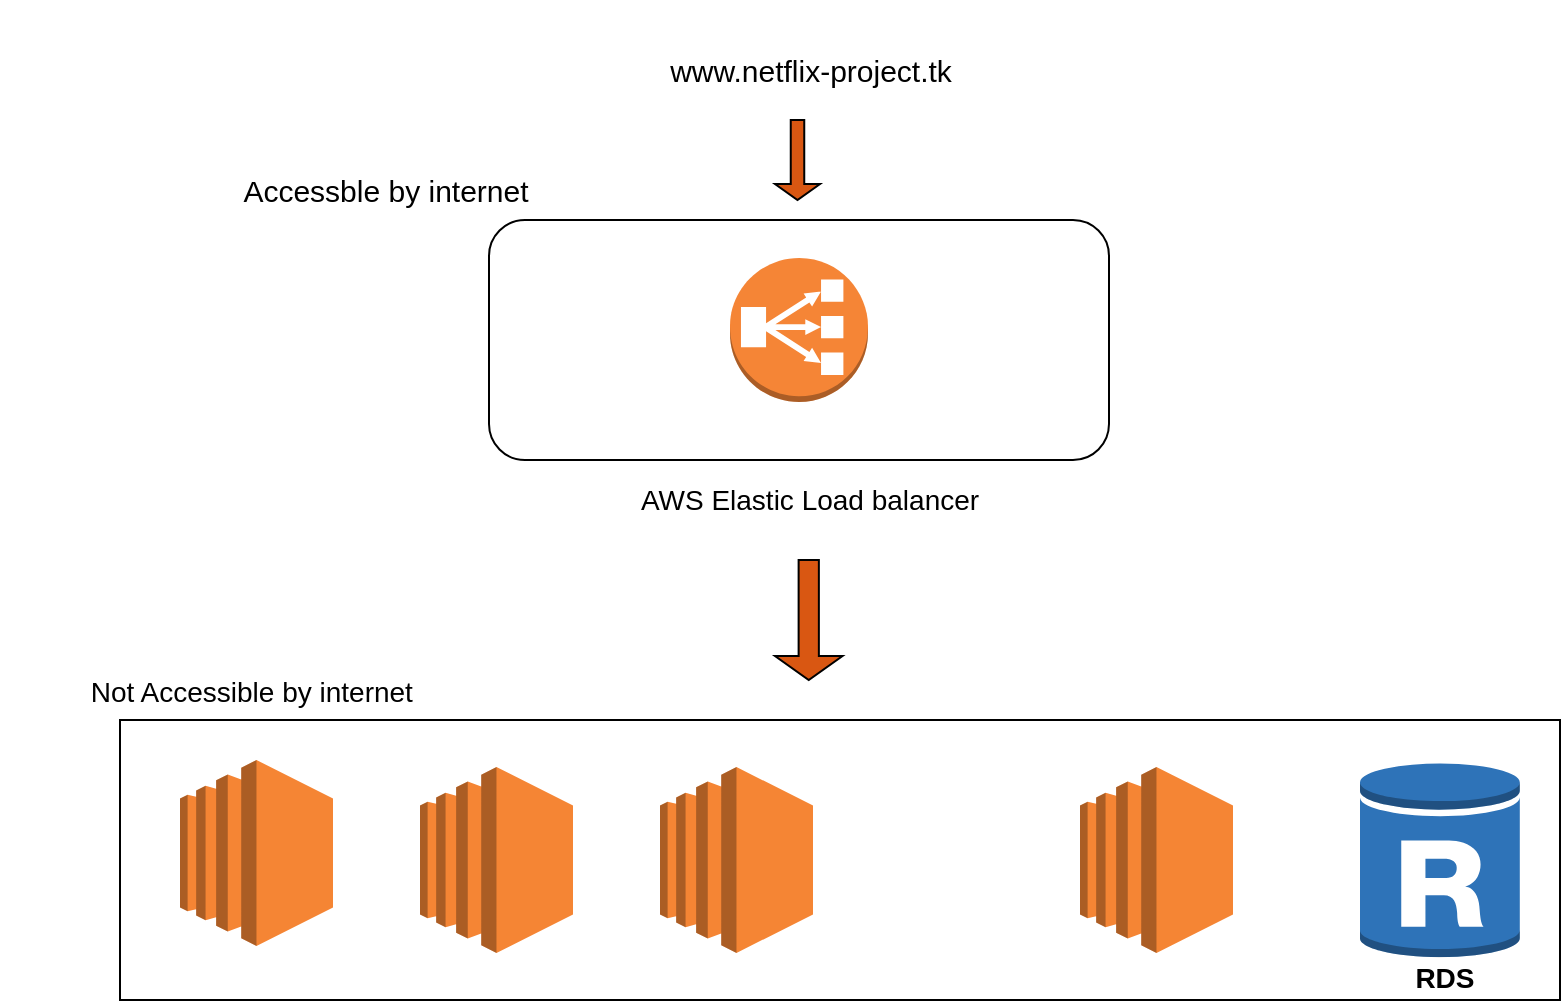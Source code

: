 <mxfile version="20.8.13" type="github">
  <diagram name="Page-1" id="MsND9GA0Fn4REQygRr0s">
    <mxGraphModel dx="1621" dy="430" grid="1" gridSize="10" guides="1" tooltips="1" connect="1" arrows="1" fold="1" page="1" pageScale="1" pageWidth="827" pageHeight="1169" math="0" shadow="0">
      <root>
        <mxCell id="0" />
        <mxCell id="1" parent="0" />
        <mxCell id="d8mEfjlUiiWxCzADIsED-1" value="" style="rounded=1;whiteSpace=wrap;html=1;labelPosition=center;verticalLabelPosition=top;align=left;verticalAlign=bottom;" vertex="1" parent="1">
          <mxGeometry x="224.5" y="110" width="310" height="120" as="geometry" />
        </mxCell>
        <mxCell id="d8mEfjlUiiWxCzADIsED-2" value="" style="outlineConnect=0;dashed=0;verticalLabelPosition=bottom;verticalAlign=top;align=center;html=1;shape=mxgraph.aws3.classic_load_balancer;fillColor=#F58536;gradientColor=none;fontFamily=Helvetica;" vertex="1" parent="1">
          <mxGeometry x="345" y="129" width="69" height="72" as="geometry" />
        </mxCell>
        <mxCell id="d8mEfjlUiiWxCzADIsED-3" value="www.netflix-project.tk" style="text;strokeColor=none;align=center;fillColor=none;html=1;verticalAlign=middle;whiteSpace=wrap;rounded=0;fontFamily=Helvetica;fontSize=15;" vertex="1" parent="1">
          <mxGeometry x="291" width="189" height="70" as="geometry" />
        </mxCell>
        <mxCell id="d8mEfjlUiiWxCzADIsED-5" value="Accessble by internet" style="text;strokeColor=none;align=center;fillColor=none;html=1;verticalAlign=middle;whiteSpace=wrap;rounded=0;fontSize=15;fontFamily=Helvetica;" vertex="1" parent="1">
          <mxGeometry x="64.5" y="70" width="215.5" height="50" as="geometry" />
        </mxCell>
        <mxCell id="d8mEfjlUiiWxCzADIsED-6" value="AWS Elastic Load balancer" style="text;strokeColor=none;align=center;fillColor=none;html=1;verticalAlign=middle;whiteSpace=wrap;rounded=0;fontSize=14;fontFamily=Helvetica;" vertex="1" parent="1">
          <mxGeometry x="260" y="210" width="250" height="80" as="geometry" />
        </mxCell>
        <mxCell id="d8mEfjlUiiWxCzADIsED-7" value="&amp;nbsp; &amp;nbsp; &amp;nbsp; &amp;nbsp; &amp;nbsp; &amp;nbsp; &amp;nbsp; &amp;nbsp; &amp;nbsp; &amp;nbsp; &amp;nbsp; &amp;nbsp; &amp;nbsp; &amp;nbsp; &amp;nbsp; &amp;nbsp; &amp;nbsp; &amp;nbsp; &amp;nbsp; &amp;nbsp; &amp;nbsp; &amp;nbsp; &amp;nbsp; &amp;nbsp; &amp;nbsp; &amp;nbsp; &amp;nbsp; &amp;nbsp; &amp;nbsp; &amp;nbsp; &amp;nbsp; &amp;nbsp; &amp;nbsp; &amp;nbsp; &amp;nbsp; &amp;nbsp; &amp;nbsp; &amp;nbsp; &amp;nbsp; &amp;nbsp; &amp;nbsp; &amp;nbsp; &amp;nbsp; &amp;nbsp; &amp;nbsp; &amp;nbsp; &amp;nbsp; &amp;nbsp; &amp;nbsp; &amp;nbsp; &amp;nbsp; &amp;nbsp; &amp;nbsp; &amp;nbsp; &amp;nbsp; &amp;nbsp; &amp;nbsp; &amp;nbsp; &amp;nbsp; &amp;nbsp; &amp;nbsp; &amp;nbsp; &amp;nbsp; &amp;nbsp; &amp;nbsp; &amp;nbsp; &amp;nbsp; &amp;nbsp; &amp;nbsp; &amp;nbsp; &amp;nbsp; &amp;nbsp; &amp;nbsp; &amp;nbsp; &amp;nbsp; &amp;nbsp; &amp;nbsp; &amp;nbsp; &amp;nbsp; &amp;nbsp; &amp;nbsp; &amp;nbsp; &amp;nbsp; &lt;b&gt;RDS&lt;/b&gt;" style="rounded=0;whiteSpace=wrap;html=1;fontFamily=Helvetica;fontSize=14;align=left;verticalAlign=bottom;horizontal=1;" vertex="1" parent="1">
          <mxGeometry x="40" y="360" width="720" height="140" as="geometry" />
        </mxCell>
        <mxCell id="d8mEfjlUiiWxCzADIsED-9" value="&lt;font style=&quot;font-size: 14px;&quot;&gt;Not Accessible by internet&lt;/font&gt;&amp;nbsp;" style="text;strokeColor=none;align=center;fillColor=none;html=1;verticalAlign=middle;whiteSpace=wrap;rounded=0;fontSize=15;fontFamily=Helvetica;" vertex="1" parent="1">
          <mxGeometry x="-20" y="320" width="255.5" height="50" as="geometry" />
        </mxCell>
        <mxCell id="d8mEfjlUiiWxCzADIsED-10" value="" style="outlineConnect=0;dashed=0;verticalLabelPosition=bottom;verticalAlign=top;align=center;html=1;shape=mxgraph.aws3.ec2;fillColor=#F58534;gradientColor=none;fontFamily=Helvetica;fontSize=14;" vertex="1" parent="1">
          <mxGeometry x="70" y="380" width="76.5" height="93" as="geometry" />
        </mxCell>
        <mxCell id="d8mEfjlUiiWxCzADIsED-11" value="" style="outlineConnect=0;dashed=0;verticalLabelPosition=bottom;verticalAlign=top;align=center;html=1;shape=mxgraph.aws3.ec2;fillColor=#F58534;gradientColor=none;fontFamily=Helvetica;fontSize=14;" vertex="1" parent="1">
          <mxGeometry x="190" y="383.5" width="76.5" height="93" as="geometry" />
        </mxCell>
        <mxCell id="d8mEfjlUiiWxCzADIsED-12" value="" style="outlineConnect=0;dashed=0;verticalLabelPosition=bottom;verticalAlign=top;align=center;html=1;shape=mxgraph.aws3.ec2;fillColor=#F58534;gradientColor=none;fontFamily=Helvetica;fontSize=14;" vertex="1" parent="1">
          <mxGeometry x="310" y="383.5" width="76.5" height="93" as="geometry" />
        </mxCell>
        <mxCell id="d8mEfjlUiiWxCzADIsED-13" value="" style="outlineConnect=0;dashed=0;verticalLabelPosition=bottom;verticalAlign=top;align=center;html=1;shape=mxgraph.aws3.ec2;fillColor=#F58534;gradientColor=none;fontFamily=Helvetica;fontSize=14;" vertex="1" parent="1">
          <mxGeometry x="520" y="383.5" width="76.5" height="93" as="geometry" />
        </mxCell>
        <mxCell id="d8mEfjlUiiWxCzADIsED-15" value="" style="outlineConnect=0;dashed=0;verticalLabelPosition=bottom;verticalAlign=top;align=center;html=1;shape=mxgraph.aws3.rds_db_instance_read_replica;fillColor=#2E73B8;gradientColor=none;fontFamily=Helvetica;fontSize=14;" vertex="1" parent="1">
          <mxGeometry x="660" y="380" width="80" height="100" as="geometry" />
        </mxCell>
        <mxCell id="d8mEfjlUiiWxCzADIsED-18" value="" style="shape=singleArrow;direction=south;whiteSpace=wrap;html=1;fontFamily=Helvetica;fontSize=14;fillColor=#d95712;" vertex="1" parent="1">
          <mxGeometry x="367.5" y="60" width="22.5" height="40" as="geometry" />
        </mxCell>
        <mxCell id="d8mEfjlUiiWxCzADIsED-21" value="" style="shape=singleArrow;direction=south;whiteSpace=wrap;html=1;fontFamily=Helvetica;fontSize=14;fillColor=#d95712;" vertex="1" parent="1">
          <mxGeometry x="367.5" y="280" width="33.75" height="60" as="geometry" />
        </mxCell>
      </root>
    </mxGraphModel>
  </diagram>
</mxfile>
